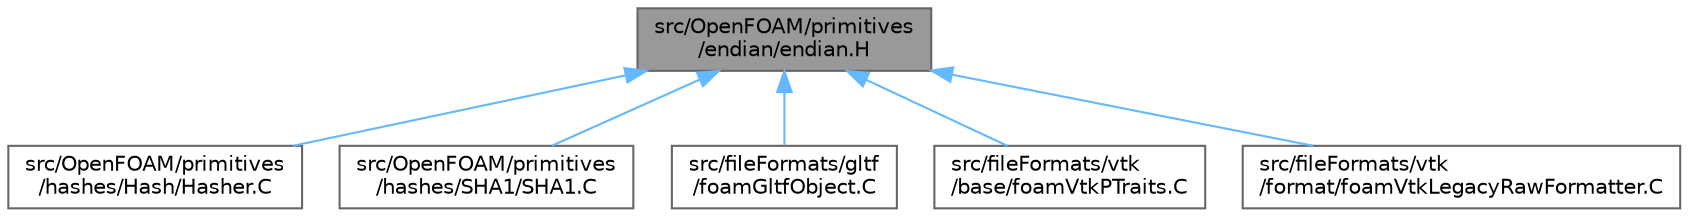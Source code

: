 digraph "src/OpenFOAM/primitives/endian/endian.H"
{
 // LATEX_PDF_SIZE
  bgcolor="transparent";
  edge [fontname=Helvetica,fontsize=10,labelfontname=Helvetica,labelfontsize=10];
  node [fontname=Helvetica,fontsize=10,shape=box,height=0.2,width=0.4];
  Node1 [id="Node000001",label="src/OpenFOAM/primitives\l/endian/endian.H",height=0.2,width=0.4,color="gray40", fillcolor="grey60", style="filled", fontcolor="black",tooltip="Help with architecture-specific aspects."];
  Node1 -> Node2 [id="edge1_Node000001_Node000002",dir="back",color="steelblue1",style="solid",tooltip=" "];
  Node2 [id="Node000002",label="src/OpenFOAM/primitives\l/hashes/Hash/Hasher.C",height=0.2,width=0.4,color="grey40", fillcolor="white", style="filled",URL="$Hasher_8C.html",tooltip="Hashing functions, mostly from Bob Jenkins."];
  Node1 -> Node3 [id="edge2_Node000001_Node000003",dir="back",color="steelblue1",style="solid",tooltip=" "];
  Node3 [id="Node000003",label="src/OpenFOAM/primitives\l/hashes/SHA1/SHA1.C",height=0.2,width=0.4,color="grey40", fillcolor="white", style="filled",URL="$SHA1_8C.html",tooltip="Functions to compute SHA1 message digest of files or memory blocks according to the NIST specificatio..."];
  Node1 -> Node4 [id="edge3_Node000001_Node000004",dir="back",color="steelblue1",style="solid",tooltip=" "];
  Node4 [id="Node000004",label="src/fileFormats/gltf\l/foamGltfObject.C",height=0.2,width=0.4,color="grey40", fillcolor="white", style="filled",URL="$foamGltfObject_8C.html",tooltip=" "];
  Node1 -> Node5 [id="edge4_Node000001_Node000005",dir="back",color="steelblue1",style="solid",tooltip=" "];
  Node5 [id="Node000005",label="src/fileFormats/vtk\l/base/foamVtkPTraits.C",height=0.2,width=0.4,color="grey40", fillcolor="white", style="filled",URL="$foamVtkPTraits_8C.html",tooltip=" "];
  Node1 -> Node6 [id="edge5_Node000001_Node000006",dir="back",color="steelblue1",style="solid",tooltip=" "];
  Node6 [id="Node000006",label="src/fileFormats/vtk\l/format/foamVtkLegacyRawFormatter.C",height=0.2,width=0.4,color="grey40", fillcolor="white", style="filled",URL="$foamVtkLegacyRawFormatter_8C.html",tooltip=" "];
}
